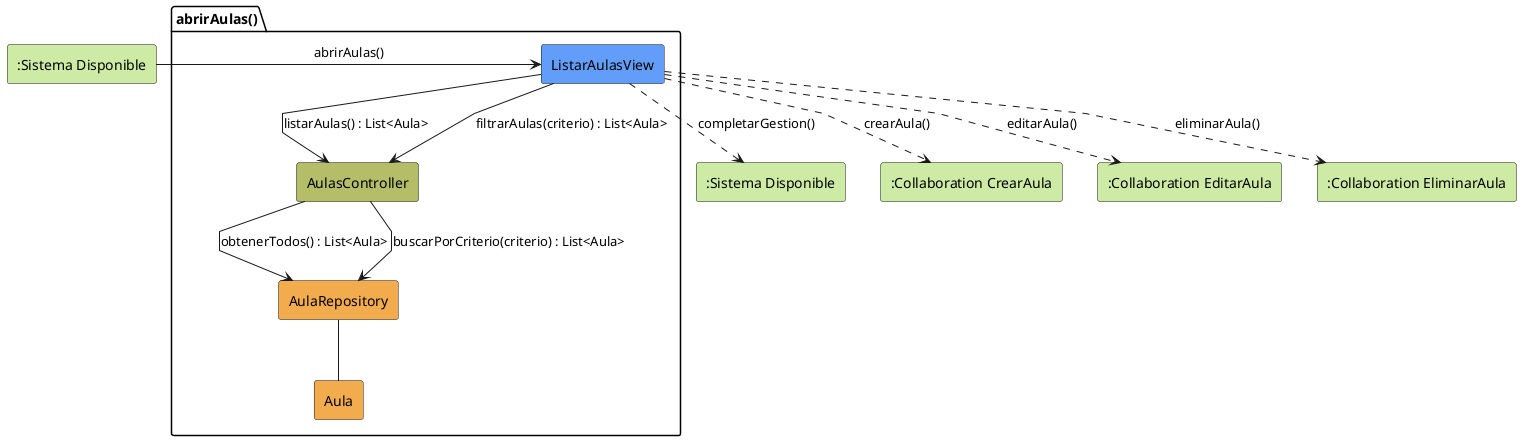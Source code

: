 @startuml abrirAulas-analisis
skinparam linetype polyline

rectangle #CDEBA5 ":Sistema Disponible" as SistemaDisponible
package abrirAulas as "abrirAulas()" {
    rectangle #629EF9 ListarAulasView
    rectangle #b5bd68 AulasController
    rectangle #F2AC4E AulaRepository
    rectangle #F2AC4E Aula
}

rectangle #CDEBA5 ":Sistema Disponible" as SistemaDisponibleSalida
rectangle #CDEBA5 ":Collaboration CrearAula" as CrearAula
rectangle #CDEBA5 ":Collaboration EditarAula" as EditarAula
rectangle #CDEBA5 ":Collaboration EliminarAula" as EliminarAula

SistemaDisponible -r-> ListarAulasView: abrirAulas()

ListarAulasView -d-> AulasController: listarAulas() : List<Aula>

AulasController --> AulaRepository: obtenerTodos() : List<Aula>

AulaRepository -- Aula

ListarAulasView --> AulasController: filtrarAulas(criterio) : List<Aula>

AulasController --> AulaRepository: buscarPorCriterio(criterio) : List<Aula>

ListarAulasView ..> SistemaDisponibleSalida: completarGestion()
ListarAulasView ..> CrearAula: crearAula()
ListarAulasView ..> EditarAula: editarAula()
ListarAulasView ..> EliminarAula: eliminarAula()

@enduml